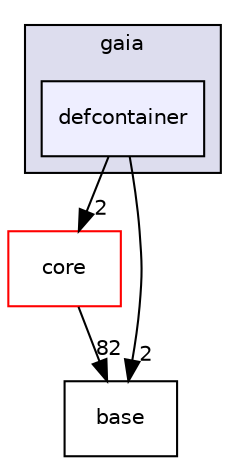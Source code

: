 digraph G {
  compound=true
  node [ fontsize="10", fontname="Helvetica"];
  edge [ labelfontsize="10", labelfontname="Helvetica"];
  subgraph clusterdir_1456e22c17612b474594c42fce5c0653 {
    graph [ bgcolor="#ddddee", pencolor="black", label="gaia" fontname="Helvetica", fontsize="10", URL="dir_1456e22c17612b474594c42fce5c0653.html"]
  dir_739258c2671a431f599ff36563e4266f [shape=box, label="defcontainer", style="filled", fillcolor="#eeeeff", pencolor="black", URL="dir_739258c2671a431f599ff36563e4266f.html"];
  }
  dir_18e718a92f1e56f596f9b4a710826a5a [shape=box label="core" fillcolor="white" style="filled" color="red" URL="dir_18e718a92f1e56f596f9b4a710826a5a.html"];
  dir_96bebcbd622f6ba3e4502d519ed457a0 [shape=box label="base" URL="dir_96bebcbd622f6ba3e4502d519ed457a0.html"];
  dir_739258c2671a431f599ff36563e4266f->dir_18e718a92f1e56f596f9b4a710826a5a [headlabel="2", labeldistance=1.5 headhref="dir_000035_000019.html"];
  dir_739258c2671a431f599ff36563e4266f->dir_96bebcbd622f6ba3e4502d519ed457a0 [headlabel="2", labeldistance=1.5 headhref="dir_000035_000005.html"];
  dir_18e718a92f1e56f596f9b4a710826a5a->dir_96bebcbd622f6ba3e4502d519ed457a0 [headlabel="82", labeldistance=1.5 headhref="dir_000019_000005.html"];
}
